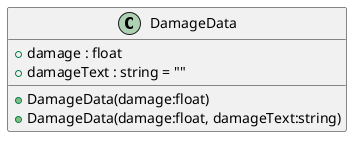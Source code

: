 @startuml
class DamageData {
    + damage : float
    + damageText : string = ""
    + DamageData(damage:float)
    + DamageData(damage:float, damageText:string)
}
@enduml
